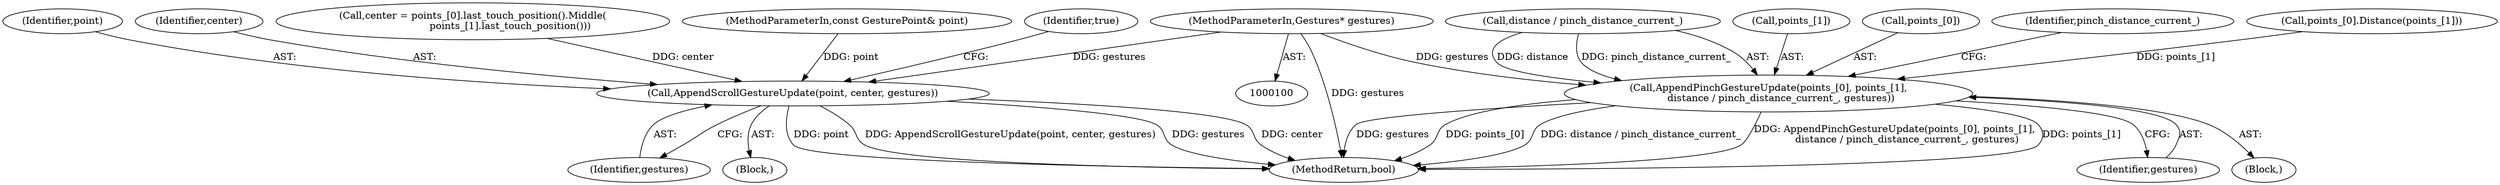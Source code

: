 digraph "0_Chrome_b8573aa643b03a59f4e2c99c72d3511a11cfb0b6_5@pointer" {
"1000103" [label="(MethodParameterIn,Gestures* gestures)"];
"1000141" [label="(Call,AppendScrollGestureUpdate(point, center, gestures))"];
"1000147" [label="(Call,AppendPinchGestureUpdate(points_[0], points_[1],\n        distance / pinch_distance_current_, gestures))"];
"1000141" [label="(Call,AppendScrollGestureUpdate(point, center, gestures))"];
"1000154" [label="(Call,distance / pinch_distance_current_)"];
"1000142" [label="(Identifier,point)"];
"1000151" [label="(Call,points_[1])"];
"1000148" [label="(Call,points_[0])"];
"1000123" [label="(Block,)"];
"1000144" [label="(Identifier,gestures)"];
"1000143" [label="(Identifier,center)"];
"1000103" [label="(MethodParameterIn,Gestures* gestures)"];
"1000147" [label="(Call,AppendPinchGestureUpdate(points_[0], points_[1],\n        distance / pinch_distance_current_, gestures))"];
"1000159" [label="(Identifier,pinch_distance_current_)"];
"1000137" [label="(Call,center = points_[0].last_touch_position().Middle(\n                        points_[1].last_touch_position()))"];
"1000102" [label="(MethodParameterIn,const GesturePoint& point)"];
"1000157" [label="(Identifier,gestures)"];
"1000112" [label="(Call,points_[0].Distance(points_[1]))"];
"1000163" [label="(MethodReturn,bool)"];
"1000162" [label="(Identifier,true)"];
"1000146" [label="(Block,)"];
"1000103" -> "1000100"  [label="AST: "];
"1000103" -> "1000163"  [label="DDG: gestures"];
"1000103" -> "1000141"  [label="DDG: gestures"];
"1000103" -> "1000147"  [label="DDG: gestures"];
"1000141" -> "1000123"  [label="AST: "];
"1000141" -> "1000144"  [label="CFG: "];
"1000142" -> "1000141"  [label="AST: "];
"1000143" -> "1000141"  [label="AST: "];
"1000144" -> "1000141"  [label="AST: "];
"1000162" -> "1000141"  [label="CFG: "];
"1000141" -> "1000163"  [label="DDG: point"];
"1000141" -> "1000163"  [label="DDG: AppendScrollGestureUpdate(point, center, gestures)"];
"1000141" -> "1000163"  [label="DDG: gestures"];
"1000141" -> "1000163"  [label="DDG: center"];
"1000102" -> "1000141"  [label="DDG: point"];
"1000137" -> "1000141"  [label="DDG: center"];
"1000147" -> "1000146"  [label="AST: "];
"1000147" -> "1000157"  [label="CFG: "];
"1000148" -> "1000147"  [label="AST: "];
"1000151" -> "1000147"  [label="AST: "];
"1000154" -> "1000147"  [label="AST: "];
"1000157" -> "1000147"  [label="AST: "];
"1000159" -> "1000147"  [label="CFG: "];
"1000147" -> "1000163"  [label="DDG: gestures"];
"1000147" -> "1000163"  [label="DDG: points_[0]"];
"1000147" -> "1000163"  [label="DDG: distance / pinch_distance_current_"];
"1000147" -> "1000163"  [label="DDG: AppendPinchGestureUpdate(points_[0], points_[1],\n        distance / pinch_distance_current_, gestures)"];
"1000147" -> "1000163"  [label="DDG: points_[1]"];
"1000112" -> "1000147"  [label="DDG: points_[1]"];
"1000154" -> "1000147"  [label="DDG: distance"];
"1000154" -> "1000147"  [label="DDG: pinch_distance_current_"];
}
